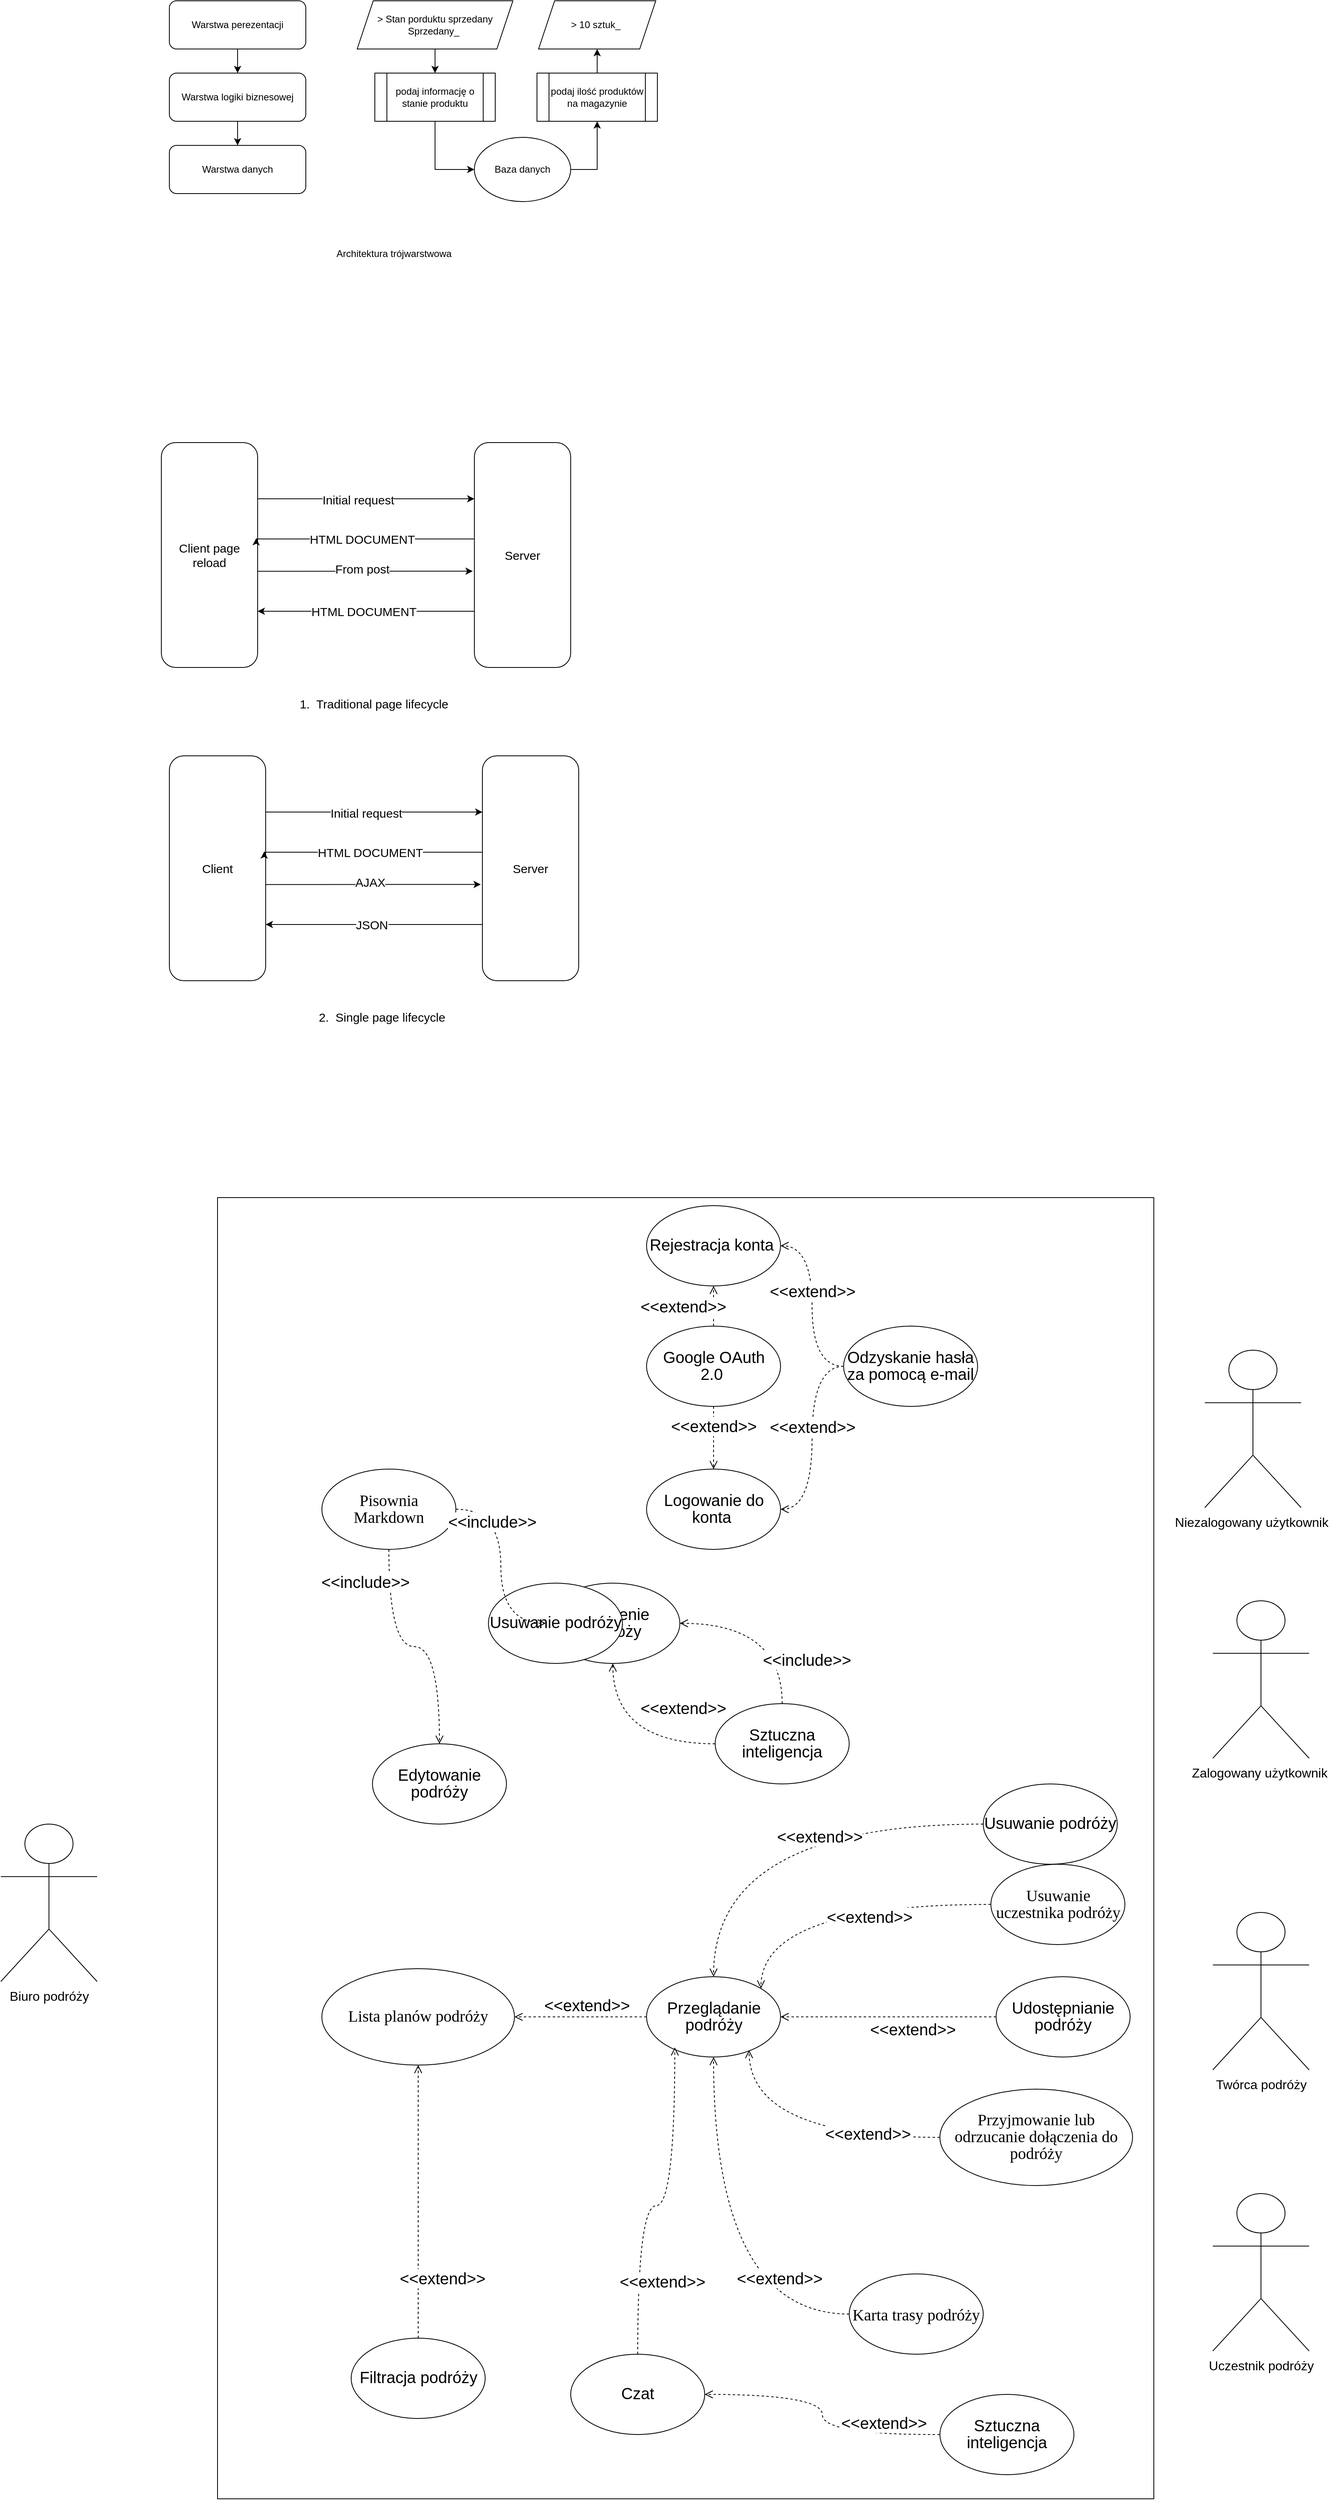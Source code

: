 <mxfile version="26.0.11">
  <diagram name="Strona-1" id="-jq5mkzBrGNb1YPOfLhV">
    <mxGraphModel dx="2843" dy="1142" grid="1" gridSize="10" guides="1" tooltips="1" connect="1" arrows="1" fold="1" page="1" pageScale="1" pageWidth="827" pageHeight="1169" math="0" shadow="0">
      <root>
        <mxCell id="0" />
        <mxCell id="1" parent="0" />
        <mxCell id="qQ9OFW5MsJUulb6kBdxp-5" value="" style="edgeStyle=orthogonalEdgeStyle;rounded=0;orthogonalLoop=1;jettySize=auto;html=1;" edge="1" parent="1" source="qQ9OFW5MsJUulb6kBdxp-1" target="qQ9OFW5MsJUulb6kBdxp-3">
          <mxGeometry relative="1" as="geometry" />
        </mxCell>
        <mxCell id="qQ9OFW5MsJUulb6kBdxp-1" value="Warstwa perezentacji" style="rounded=1;whiteSpace=wrap;html=1;" vertex="1" parent="1">
          <mxGeometry x="130" y="150" width="170" height="60" as="geometry" />
        </mxCell>
        <mxCell id="qQ9OFW5MsJUulb6kBdxp-6" value="" style="edgeStyle=orthogonalEdgeStyle;rounded=0;orthogonalLoop=1;jettySize=auto;html=1;" edge="1" parent="1" source="qQ9OFW5MsJUulb6kBdxp-3" target="qQ9OFW5MsJUulb6kBdxp-4">
          <mxGeometry relative="1" as="geometry" />
        </mxCell>
        <mxCell id="qQ9OFW5MsJUulb6kBdxp-3" value="Warstwa logiki biznesowej" style="rounded=1;whiteSpace=wrap;html=1;" vertex="1" parent="1">
          <mxGeometry x="130" y="240" width="170" height="60" as="geometry" />
        </mxCell>
        <mxCell id="qQ9OFW5MsJUulb6kBdxp-4" value="Warstwa danych" style="rounded=1;whiteSpace=wrap;html=1;" vertex="1" parent="1">
          <mxGeometry x="130" y="330" width="170" height="60" as="geometry" />
        </mxCell>
        <mxCell id="qQ9OFW5MsJUulb6kBdxp-16" style="edgeStyle=orthogonalEdgeStyle;rounded=0;orthogonalLoop=1;jettySize=auto;html=1;" edge="1" parent="1" source="qQ9OFW5MsJUulb6kBdxp-7" target="qQ9OFW5MsJUulb6kBdxp-10">
          <mxGeometry relative="1" as="geometry" />
        </mxCell>
        <mxCell id="qQ9OFW5MsJUulb6kBdxp-7" value="&amp;gt; Stan porduktu sprzedany Sprzedany_&amp;nbsp;" style="shape=parallelogram;perimeter=parallelogramPerimeter;whiteSpace=wrap;html=1;fixedSize=1;" vertex="1" parent="1">
          <mxGeometry x="364" y="150" width="194" height="60" as="geometry" />
        </mxCell>
        <mxCell id="qQ9OFW5MsJUulb6kBdxp-9" value="&amp;gt; 10 sztuk_&amp;nbsp;" style="shape=parallelogram;perimeter=parallelogramPerimeter;whiteSpace=wrap;html=1;fixedSize=1;" vertex="1" parent="1">
          <mxGeometry x="590" y="150" width="146" height="60" as="geometry" />
        </mxCell>
        <mxCell id="qQ9OFW5MsJUulb6kBdxp-14" style="edgeStyle=orthogonalEdgeStyle;rounded=0;orthogonalLoop=1;jettySize=auto;html=1;entryX=0;entryY=0.5;entryDx=0;entryDy=0;" edge="1" parent="1" source="qQ9OFW5MsJUulb6kBdxp-10" target="qQ9OFW5MsJUulb6kBdxp-13">
          <mxGeometry relative="1" as="geometry" />
        </mxCell>
        <mxCell id="qQ9OFW5MsJUulb6kBdxp-10" value="podaj informację o stanie produktu" style="shape=process;whiteSpace=wrap;html=1;backgroundOutline=1;" vertex="1" parent="1">
          <mxGeometry x="386" y="240" width="150" height="60" as="geometry" />
        </mxCell>
        <mxCell id="qQ9OFW5MsJUulb6kBdxp-21" style="edgeStyle=orthogonalEdgeStyle;rounded=0;orthogonalLoop=1;jettySize=auto;html=1;entryX=0.5;entryY=1;entryDx=0;entryDy=0;" edge="1" parent="1" source="qQ9OFW5MsJUulb6kBdxp-12" target="qQ9OFW5MsJUulb6kBdxp-9">
          <mxGeometry relative="1" as="geometry" />
        </mxCell>
        <mxCell id="qQ9OFW5MsJUulb6kBdxp-12" value="podaj ilość produktów na magazynie" style="shape=process;whiteSpace=wrap;html=1;backgroundOutline=1;" vertex="1" parent="1">
          <mxGeometry x="588" y="240" width="150" height="60" as="geometry" />
        </mxCell>
        <mxCell id="qQ9OFW5MsJUulb6kBdxp-20" style="edgeStyle=orthogonalEdgeStyle;rounded=0;orthogonalLoop=1;jettySize=auto;html=1;entryX=0.5;entryY=1;entryDx=0;entryDy=0;" edge="1" parent="1" source="qQ9OFW5MsJUulb6kBdxp-13" target="qQ9OFW5MsJUulb6kBdxp-12">
          <mxGeometry relative="1" as="geometry">
            <Array as="points">
              <mxPoint x="663" y="360" />
            </Array>
          </mxGeometry>
        </mxCell>
        <mxCell id="qQ9OFW5MsJUulb6kBdxp-13" value="Baza danych" style="ellipse;whiteSpace=wrap;html=1;" vertex="1" parent="1">
          <mxGeometry x="510" y="320" width="120" height="80" as="geometry" />
        </mxCell>
        <mxCell id="qQ9OFW5MsJUulb6kBdxp-22" value="Architektura trójwarstwowa" style="text;html=1;align=center;verticalAlign=middle;whiteSpace=wrap;rounded=0;" vertex="1" parent="1">
          <mxGeometry x="330" y="450" width="160" height="30" as="geometry" />
        </mxCell>
        <mxCell id="qQ9OFW5MsJUulb6kBdxp-25" style="edgeStyle=orthogonalEdgeStyle;rounded=0;orthogonalLoop=1;jettySize=auto;html=1;exitX=1;exitY=0.25;exitDx=0;exitDy=0;entryX=0;entryY=0.25;entryDx=0;entryDy=0;" edge="1" parent="1" source="qQ9OFW5MsJUulb6kBdxp-23" target="qQ9OFW5MsJUulb6kBdxp-24">
          <mxGeometry relative="1" as="geometry" />
        </mxCell>
        <mxCell id="qQ9OFW5MsJUulb6kBdxp-30" value="Initial request" style="edgeLabel;html=1;align=center;verticalAlign=middle;resizable=0;points=[];fontSize=15;" vertex="1" connectable="0" parent="qQ9OFW5MsJUulb6kBdxp-25">
          <mxGeometry x="-0.074" y="-1" relative="1" as="geometry">
            <mxPoint as="offset" />
          </mxGeometry>
        </mxCell>
        <mxCell id="qQ9OFW5MsJUulb6kBdxp-27" style="edgeStyle=orthogonalEdgeStyle;rounded=0;orthogonalLoop=1;jettySize=auto;html=1;exitX=1;exitY=0.75;exitDx=0;exitDy=0;entryX=-0.017;entryY=0.572;entryDx=0;entryDy=0;entryPerimeter=0;" edge="1" parent="1" source="qQ9OFW5MsJUulb6kBdxp-23" target="qQ9OFW5MsJUulb6kBdxp-24">
          <mxGeometry relative="1" as="geometry">
            <Array as="points">
              <mxPoint x="240" y="860" />
            </Array>
          </mxGeometry>
        </mxCell>
        <mxCell id="qQ9OFW5MsJUulb6kBdxp-32" value="From post" style="edgeLabel;html=1;align=center;verticalAlign=middle;resizable=0;points=[];fontSize=15;" vertex="1" connectable="0" parent="qQ9OFW5MsJUulb6kBdxp-27">
          <mxGeometry x="0.078" y="3" relative="1" as="geometry">
            <mxPoint x="8" as="offset" />
          </mxGeometry>
        </mxCell>
        <mxCell id="qQ9OFW5MsJUulb6kBdxp-23" value="Client page reload" style="rounded=1;whiteSpace=wrap;html=1;fontSize=15;" vertex="1" parent="1">
          <mxGeometry x="120" y="700" width="120" height="280" as="geometry" />
        </mxCell>
        <mxCell id="qQ9OFW5MsJUulb6kBdxp-26" style="edgeStyle=orthogonalEdgeStyle;rounded=0;orthogonalLoop=1;jettySize=auto;html=1;exitX=0;exitY=0.5;exitDx=0;exitDy=0;entryX=0.986;entryY=0.425;entryDx=0;entryDy=0;entryPerimeter=0;" edge="1" parent="1" source="qQ9OFW5MsJUulb6kBdxp-24" target="qQ9OFW5MsJUulb6kBdxp-23">
          <mxGeometry relative="1" as="geometry">
            <Array as="points">
              <mxPoint x="450" y="820" />
              <mxPoint x="240" y="820" />
            </Array>
          </mxGeometry>
        </mxCell>
        <mxCell id="qQ9OFW5MsJUulb6kBdxp-31" value="HTML DOCUMENT" style="edgeLabel;html=1;align=center;verticalAlign=middle;resizable=0;points=[];fontSize=15;" vertex="1" connectable="0" parent="qQ9OFW5MsJUulb6kBdxp-26">
          <mxGeometry x="0.175" y="-4" relative="1" as="geometry">
            <mxPoint x="12" y="4" as="offset" />
          </mxGeometry>
        </mxCell>
        <mxCell id="qQ9OFW5MsJUulb6kBdxp-24" value="Server" style="rounded=1;whiteSpace=wrap;html=1;fontSize=15;" vertex="1" parent="1">
          <mxGeometry x="510" y="700" width="120" height="280" as="geometry" />
        </mxCell>
        <mxCell id="qQ9OFW5MsJUulb6kBdxp-28" style="edgeStyle=orthogonalEdgeStyle;rounded=0;orthogonalLoop=1;jettySize=auto;html=1;entryX=1;entryY=0.75;entryDx=0;entryDy=0;exitX=0;exitY=0.75;exitDx=0;exitDy=0;" edge="1" parent="1" source="qQ9OFW5MsJUulb6kBdxp-24" target="qQ9OFW5MsJUulb6kBdxp-23">
          <mxGeometry relative="1" as="geometry">
            <mxPoint x="450" y="957" as="sourcePoint" />
            <Array as="points" />
          </mxGeometry>
        </mxCell>
        <mxCell id="qQ9OFW5MsJUulb6kBdxp-33" value="&lt;span style=&quot;font-size: 15px;&quot;&gt;HTML DOCUMENT&lt;/span&gt;" style="edgeLabel;html=1;align=center;verticalAlign=middle;resizable=0;points=[];" vertex="1" connectable="0" parent="qQ9OFW5MsJUulb6kBdxp-28">
          <mxGeometry x="0.021" y="-4" relative="1" as="geometry">
            <mxPoint y="4" as="offset" />
          </mxGeometry>
        </mxCell>
        <mxCell id="qQ9OFW5MsJUulb6kBdxp-29" value="" style="shape=image;html=1;verticalAlign=top;verticalLabelPosition=bottom;labelBackgroundColor=#ffffff;imageAspect=0;aspect=fixed;image=https://cdn1.iconfinder.com/data/icons/ionicons-sharp-vol-2/512/reload-sharp-128.png" vertex="1" parent="1">
          <mxGeometry x="146.5" y="870" width="67" height="67" as="geometry" />
        </mxCell>
        <mxCell id="qQ9OFW5MsJUulb6kBdxp-34" value="&lt;font style=&quot;font-size: 15px;&quot;&gt;1.&amp;nbsp; Traditional page lifecycle&lt;/font&gt;" style="text;html=1;align=center;verticalAlign=middle;whiteSpace=wrap;rounded=0;" vertex="1" parent="1">
          <mxGeometry x="280" y="1010" width="210" height="30" as="geometry" />
        </mxCell>
        <mxCell id="qQ9OFW5MsJUulb6kBdxp-35" style="edgeStyle=orthogonalEdgeStyle;rounded=0;orthogonalLoop=1;jettySize=auto;html=1;exitX=1;exitY=0.25;exitDx=0;exitDy=0;entryX=0;entryY=0.25;entryDx=0;entryDy=0;" edge="1" parent="1" source="qQ9OFW5MsJUulb6kBdxp-39" target="qQ9OFW5MsJUulb6kBdxp-42">
          <mxGeometry relative="1" as="geometry" />
        </mxCell>
        <mxCell id="qQ9OFW5MsJUulb6kBdxp-36" value="Initial request" style="edgeLabel;html=1;align=center;verticalAlign=middle;resizable=0;points=[];fontSize=15;" vertex="1" connectable="0" parent="qQ9OFW5MsJUulb6kBdxp-35">
          <mxGeometry x="-0.074" y="-1" relative="1" as="geometry">
            <mxPoint as="offset" />
          </mxGeometry>
        </mxCell>
        <mxCell id="qQ9OFW5MsJUulb6kBdxp-37" style="edgeStyle=orthogonalEdgeStyle;rounded=0;orthogonalLoop=1;jettySize=auto;html=1;exitX=1;exitY=0.75;exitDx=0;exitDy=0;entryX=-0.017;entryY=0.572;entryDx=0;entryDy=0;entryPerimeter=0;" edge="1" parent="1" source="qQ9OFW5MsJUulb6kBdxp-39" target="qQ9OFW5MsJUulb6kBdxp-42">
          <mxGeometry relative="1" as="geometry">
            <Array as="points">
              <mxPoint x="250" y="1250" />
            </Array>
          </mxGeometry>
        </mxCell>
        <mxCell id="qQ9OFW5MsJUulb6kBdxp-38" value="AJAX" style="edgeLabel;html=1;align=center;verticalAlign=middle;resizable=0;points=[];fontSize=15;" vertex="1" connectable="0" parent="qQ9OFW5MsJUulb6kBdxp-37">
          <mxGeometry x="0.078" y="3" relative="1" as="geometry">
            <mxPoint x="8" as="offset" />
          </mxGeometry>
        </mxCell>
        <mxCell id="qQ9OFW5MsJUulb6kBdxp-39" value="Client" style="rounded=1;whiteSpace=wrap;html=1;fontSize=15;" vertex="1" parent="1">
          <mxGeometry x="130" y="1090" width="120" height="280" as="geometry" />
        </mxCell>
        <mxCell id="qQ9OFW5MsJUulb6kBdxp-40" style="edgeStyle=orthogonalEdgeStyle;rounded=0;orthogonalLoop=1;jettySize=auto;html=1;exitX=0;exitY=0.5;exitDx=0;exitDy=0;entryX=0.986;entryY=0.425;entryDx=0;entryDy=0;entryPerimeter=0;" edge="1" parent="1" source="qQ9OFW5MsJUulb6kBdxp-42" target="qQ9OFW5MsJUulb6kBdxp-39">
          <mxGeometry relative="1" as="geometry">
            <Array as="points">
              <mxPoint x="460" y="1210" />
              <mxPoint x="250" y="1210" />
            </Array>
          </mxGeometry>
        </mxCell>
        <mxCell id="qQ9OFW5MsJUulb6kBdxp-41" value="HTML DOCUMENT" style="edgeLabel;html=1;align=center;verticalAlign=middle;resizable=0;points=[];fontSize=15;" vertex="1" connectable="0" parent="qQ9OFW5MsJUulb6kBdxp-40">
          <mxGeometry x="0.175" y="-4" relative="1" as="geometry">
            <mxPoint x="12" y="4" as="offset" />
          </mxGeometry>
        </mxCell>
        <mxCell id="qQ9OFW5MsJUulb6kBdxp-42" value="Server" style="rounded=1;whiteSpace=wrap;html=1;fontSize=15;" vertex="1" parent="1">
          <mxGeometry x="520" y="1090" width="120" height="280" as="geometry" />
        </mxCell>
        <mxCell id="qQ9OFW5MsJUulb6kBdxp-43" style="edgeStyle=orthogonalEdgeStyle;rounded=0;orthogonalLoop=1;jettySize=auto;html=1;entryX=1;entryY=0.75;entryDx=0;entryDy=0;exitX=0;exitY=0.75;exitDx=0;exitDy=0;" edge="1" parent="1" source="qQ9OFW5MsJUulb6kBdxp-42" target="qQ9OFW5MsJUulb6kBdxp-39">
          <mxGeometry relative="1" as="geometry">
            <mxPoint x="460" y="1347" as="sourcePoint" />
            <Array as="points" />
          </mxGeometry>
        </mxCell>
        <mxCell id="qQ9OFW5MsJUulb6kBdxp-44" value="&lt;span style=&quot;font-size: 15px;&quot;&gt;JSON&lt;/span&gt;" style="edgeLabel;html=1;align=center;verticalAlign=middle;resizable=0;points=[];" vertex="1" connectable="0" parent="qQ9OFW5MsJUulb6kBdxp-43">
          <mxGeometry x="0.021" y="-4" relative="1" as="geometry">
            <mxPoint y="4" as="offset" />
          </mxGeometry>
        </mxCell>
        <mxCell id="qQ9OFW5MsJUulb6kBdxp-46" value="&lt;font style=&quot;font-size: 15px;&quot;&gt;2.&amp;nbsp; Single page lifecycle&lt;/font&gt;" style="text;html=1;align=center;verticalAlign=middle;whiteSpace=wrap;rounded=0;" vertex="1" parent="1">
          <mxGeometry x="290" y="1400" width="210" height="30" as="geometry" />
        </mxCell>
        <mxCell id="qQ9OFW5MsJUulb6kBdxp-47" value="" style="rounded=0;whiteSpace=wrap;html=1;movable=1;resizable=1;rotatable=1;deletable=1;editable=1;locked=0;connectable=1;" vertex="1" parent="1">
          <mxGeometry x="190" y="1640" width="1166.5" height="1620" as="geometry" />
        </mxCell>
        <mxCell id="qQ9OFW5MsJUulb6kBdxp-48" value="&lt;span style=&quot;line-height: 150%;&quot;&gt;&lt;font style=&quot;font-size: 20px;&quot;&gt;Rejestracja konta&amp;nbsp;&lt;/font&gt;&lt;/span&gt;" style="ellipse;whiteSpace=wrap;html=1;movable=1;resizable=1;rotatable=1;deletable=1;editable=1;locked=0;connectable=1;" vertex="1" parent="1">
          <mxGeometry x="724.5" y="1650" width="167" height="100" as="geometry" />
        </mxCell>
        <mxCell id="qQ9OFW5MsJUulb6kBdxp-49" value="&lt;span style=&quot;line-height: 150%;&quot;&gt;&lt;font style=&quot;font-size: 20px;&quot;&gt;Logowanie do konta&amp;nbsp;&lt;/font&gt;&lt;/span&gt;" style="ellipse;whiteSpace=wrap;html=1;movable=1;resizable=1;rotatable=1;deletable=1;editable=1;locked=0;connectable=1;" vertex="1" parent="1">
          <mxGeometry x="724.5" y="1978" width="167" height="100" as="geometry" />
        </mxCell>
        <mxCell id="qQ9OFW5MsJUulb6kBdxp-50" value="&lt;span style=&quot;line-height: 150%;&quot;&gt;&lt;font style=&quot;font-size: 20px;&quot;&gt;Google OAuth 2.0&amp;nbsp;&lt;/font&gt;&lt;/span&gt;" style="ellipse;whiteSpace=wrap;html=1;movable=1;resizable=1;rotatable=1;deletable=1;editable=1;locked=0;connectable=1;" vertex="1" parent="1">
          <mxGeometry x="724.5" y="1800" width="167" height="100" as="geometry" />
        </mxCell>
        <mxCell id="qQ9OFW5MsJUulb6kBdxp-51" value="&lt;span style=&quot;line-height: 150%;&quot;&gt;&lt;font style=&quot;font-size: 20px;&quot;&gt;Odzyskanie hasła za pomocą e-mail&lt;/font&gt;&lt;/span&gt;" style="ellipse;whiteSpace=wrap;html=1;movable=1;resizable=1;rotatable=1;deletable=1;editable=1;locked=0;connectable=1;" vertex="1" parent="1">
          <mxGeometry x="970" y="1800" width="167" height="100" as="geometry" />
        </mxCell>
        <mxCell id="qQ9OFW5MsJUulb6kBdxp-52" value="&lt;span style=&quot;line-height: 150%;&quot;&gt;&lt;font style=&quot;font-size: 20px;&quot;&gt;Sztuczna inteligencja&lt;/font&gt;&lt;/span&gt;" style="ellipse;whiteSpace=wrap;html=1;movable=1;resizable=1;rotatable=1;deletable=1;editable=1;locked=0;connectable=1;" vertex="1" parent="1">
          <mxGeometry x="810" y="2270" width="167" height="100" as="geometry" />
        </mxCell>
        <mxCell id="qQ9OFW5MsJUulb6kBdxp-53" value="&lt;span style=&quot;line-height: 150%;&quot;&gt;&lt;font style=&quot;font-size: 20px;&quot;&gt;Tworzenie podróży&lt;/font&gt;&lt;/span&gt;" style="ellipse;whiteSpace=wrap;html=1;movable=1;resizable=1;rotatable=1;deletable=1;editable=1;locked=0;connectable=1;" vertex="1" parent="1">
          <mxGeometry x="599" y="2120" width="167" height="100" as="geometry" />
        </mxCell>
        <mxCell id="qQ9OFW5MsJUulb6kBdxp-54" value="&lt;span style=&quot;line-height: 150%;&quot;&gt;&lt;font style=&quot;font-size: 20px;&quot;&gt;Edytowanie podróży&lt;/font&gt;&lt;/span&gt;" style="ellipse;whiteSpace=wrap;html=1;movable=1;resizable=1;rotatable=1;deletable=1;editable=1;locked=0;connectable=1;" vertex="1" parent="1">
          <mxGeometry x="383" y="2320" width="167" height="100" as="geometry" />
        </mxCell>
        <mxCell id="qQ9OFW5MsJUulb6kBdxp-56" value="&lt;span style=&quot;line-height: 150%;&quot;&gt;&lt;font style=&quot;font-size: 20px;&quot;&gt;Usuwanie podróży&lt;/font&gt;&lt;/span&gt;" style="ellipse;whiteSpace=wrap;html=1;movable=1;resizable=1;rotatable=1;deletable=1;editable=1;locked=0;connectable=1;" vertex="1" parent="1">
          <mxGeometry x="1144" y="2370" width="167" height="100" as="geometry" />
        </mxCell>
        <mxCell id="qQ9OFW5MsJUulb6kBdxp-55" value="&lt;span style=&quot;line-height: 150%;&quot;&gt;&lt;font style=&quot;font-size: 20px;&quot;&gt;Usuwanie podróży&lt;/font&gt;&lt;/span&gt;" style="ellipse;whiteSpace=wrap;html=1;" vertex="1" parent="1">
          <mxGeometry x="527.5" y="2120" width="167" height="100" as="geometry" />
        </mxCell>
        <mxCell id="qQ9OFW5MsJUulb6kBdxp-57" value="&lt;span style=&quot;line-height: 150%;&quot;&gt;&lt;font style=&quot;font-size: 20px;&quot;&gt;Przeglądanie podróży&lt;/font&gt;&lt;/span&gt;" style="ellipse;whiteSpace=wrap;html=1;movable=1;resizable=1;rotatable=1;deletable=1;editable=1;locked=0;connectable=1;" vertex="1" parent="1">
          <mxGeometry x="724.5" y="2610" width="167" height="100" as="geometry" />
        </mxCell>
        <mxCell id="qQ9OFW5MsJUulb6kBdxp-58" value="&lt;span style=&quot;line-height: 150%;&quot;&gt;&lt;font style=&quot;font-size: 20px;&quot;&gt;Udostępnianie podróży&lt;/font&gt;&lt;/span&gt;" style="ellipse;whiteSpace=wrap;html=1;movable=1;resizable=1;rotatable=1;deletable=1;editable=1;locked=0;connectable=1;" vertex="1" parent="1">
          <mxGeometry x="1160" y="2610" width="167" height="100" as="geometry" />
        </mxCell>
        <mxCell id="qQ9OFW5MsJUulb6kBdxp-59" value="&lt;span style=&quot;line-height: 150%;&quot;&gt;&lt;font style=&quot;font-size: 20px;&quot;&gt;Czat&lt;/font&gt;&lt;/span&gt;" style="ellipse;whiteSpace=wrap;html=1;movable=1;resizable=1;rotatable=1;deletable=1;editable=1;locked=0;connectable=1;" vertex="1" parent="1">
          <mxGeometry x="630" y="3080" width="167" height="100" as="geometry" />
        </mxCell>
        <mxCell id="qQ9OFW5MsJUulb6kBdxp-60" value="&lt;span style=&quot;line-height: 150%;&quot;&gt;&lt;font style=&quot;font-size: 20px;&quot;&gt;Filtracja podróży&lt;/font&gt;&lt;/span&gt;" style="ellipse;whiteSpace=wrap;html=1;movable=1;resizable=1;rotatable=1;deletable=1;editable=1;locked=0;connectable=1;" vertex="1" parent="1">
          <mxGeometry x="356.5" y="3060" width="167" height="100" as="geometry" />
        </mxCell>
        <mxCell id="qQ9OFW5MsJUulb6kBdxp-61" value="&lt;span style=&quot;line-height: 150%; font-family: &amp;quot;Times New Roman&amp;quot;, serif;&quot;&gt;&lt;font style=&quot;font-size: 20px;&quot;&gt;Usuwanie uczestnika podróży&lt;/font&gt;&lt;/span&gt;" style="ellipse;whiteSpace=wrap;html=1;movable=1;resizable=1;rotatable=1;deletable=1;editable=1;locked=0;connectable=1;" vertex="1" parent="1">
          <mxGeometry x="1153.5" y="2470" width="167" height="100" as="geometry" />
        </mxCell>
        <mxCell id="qQ9OFW5MsJUulb6kBdxp-62" value="&lt;span style=&quot;line-height: 150%; font-family: &amp;quot;Times New Roman&amp;quot;, serif;&quot;&gt;&lt;font style=&quot;font-size: 20px;&quot;&gt;Przyjmowanie lub odrzucanie dołączenia do podróży&lt;/font&gt;&lt;/span&gt;" style="ellipse;whiteSpace=wrap;html=1;movable=1;resizable=1;rotatable=1;deletable=1;editable=1;locked=0;connectable=1;" vertex="1" parent="1">
          <mxGeometry x="1090" y="2750" width="240" height="120" as="geometry" />
        </mxCell>
        <mxCell id="qQ9OFW5MsJUulb6kBdxp-63" value="&lt;span style=&quot;line-height: 150%; font-family: &amp;quot;Times New Roman&amp;quot;, serif;&quot;&gt;&lt;font style=&quot;font-size: 20px;&quot;&gt;Lista planów podróży&lt;/font&gt;&lt;/span&gt;" style="ellipse;whiteSpace=wrap;html=1;movable=1;resizable=1;rotatable=1;deletable=1;editable=1;locked=0;connectable=1;" vertex="1" parent="1">
          <mxGeometry x="320" y="2600" width="240" height="120" as="geometry" />
        </mxCell>
        <mxCell id="qQ9OFW5MsJUulb6kBdxp-64" value="&lt;font face=&quot;Times New Roman, serif&quot;&gt;&lt;span style=&quot;font-size: 20px;&quot;&gt;Karta trasy podróży&lt;/span&gt;&lt;/font&gt;" style="ellipse;whiteSpace=wrap;html=1;movable=1;resizable=1;rotatable=1;deletable=1;editable=1;locked=0;connectable=1;" vertex="1" parent="1">
          <mxGeometry x="977" y="2980" width="167" height="100" as="geometry" />
        </mxCell>
        <mxCell id="qQ9OFW5MsJUulb6kBdxp-65" value="&lt;span style=&quot;line-height: 150%; font-family: &amp;quot;Times New Roman&amp;quot;, serif;&quot;&gt;&lt;font style=&quot;font-size: 20px;&quot;&gt;Pisownia Markdown&lt;/font&gt;&lt;/span&gt;" style="ellipse;whiteSpace=wrap;html=1;movable=1;resizable=1;rotatable=1;deletable=1;editable=1;locked=0;connectable=1;" vertex="1" parent="1">
          <mxGeometry x="320" y="1978" width="167" height="100" as="geometry" />
        </mxCell>
        <mxCell id="qQ9OFW5MsJUulb6kBdxp-66" value="&lt;span style=&quot;font-size:12.0pt;line-height:150%;&lt;br/&gt;font-family:&amp;quot;Times New Roman&amp;quot;,serif;mso-fareast-font-family:Aptos;mso-fareast-theme-font:&lt;br/&gt;minor-latin;mso-bidi-theme-font:minor-bidi;mso-ansi-language:PL;mso-fareast-language:&lt;br/&gt;EN-US;mso-bidi-language:AR-SA&quot;&gt;Uczestnik podróży&lt;/span&gt;" style="shape=umlActor;verticalLabelPosition=bottom;verticalAlign=top;html=1;outlineConnect=0;" vertex="1" parent="1">
          <mxGeometry x="1430" y="2880" width="120" height="196" as="geometry" />
        </mxCell>
        <mxCell id="qQ9OFW5MsJUulb6kBdxp-68" value="&lt;span style=&quot;font-size:12.0pt;line-height:150%;&lt;br/&gt;font-family:&amp;quot;Times New Roman&amp;quot;,serif;mso-fareast-font-family:Aptos;mso-fareast-theme-font:&lt;br/&gt;minor-latin;mso-bidi-theme-font:minor-bidi;mso-ansi-language:PL;mso-fareast-language:&lt;br/&gt;EN-US;mso-bidi-language:AR-SA&quot;&gt;Niezalogowany użytkownik&lt;/span&gt;&lt;span style=&quot;font-family: &amp;quot;Times New Roman&amp;quot;, serif; font-size: 12pt; background-color: transparent; color: light-dark(rgb(0, 0, 0), rgb(255, 255, 255));&quot;&gt;&amp;nbsp;&lt;/span&gt;" style="shape=umlActor;verticalLabelPosition=bottom;verticalAlign=top;html=1;outlineConnect=0;" vertex="1" parent="1">
          <mxGeometry x="1420" y="1830" width="120" height="196" as="geometry" />
        </mxCell>
        <mxCell id="qQ9OFW5MsJUulb6kBdxp-69" value="&lt;span style=&quot;font-size:12.0pt;line-height:150%;&lt;br/&gt;font-family:&amp;quot;Times New Roman&amp;quot;,serif;mso-fareast-font-family:Aptos;mso-fareast-theme-font:&lt;br/&gt;minor-latin;mso-bidi-theme-font:minor-bidi;mso-ansi-language:PL;mso-fareast-language:&lt;br/&gt;EN-US;mso-bidi-language:AR-SA&quot;&gt;Zalogowany użytkownik&lt;/span&gt;&lt;span style=&quot;font-family: &amp;quot;Times New Roman&amp;quot;, serif; font-size: 12pt; background-color: transparent; color: light-dark(rgb(0, 0, 0), rgb(255, 255, 255));&quot;&gt;&amp;nbsp;&lt;/span&gt;" style="shape=umlActor;verticalLabelPosition=bottom;verticalAlign=top;html=1;outlineConnect=0;" vertex="1" parent="1">
          <mxGeometry x="1430" y="2142" width="120" height="196" as="geometry" />
        </mxCell>
        <mxCell id="qQ9OFW5MsJUulb6kBdxp-70" value="&lt;span style=&quot;font-size:12.0pt;line-height:150%;&lt;br/&gt;font-family:&amp;quot;Times New Roman&amp;quot;,serif;mso-fareast-font-family:Aptos;mso-fareast-theme-font:&lt;br/&gt;minor-latin;mso-bidi-theme-font:minor-bidi;mso-ansi-language:PL;mso-fareast-language:&lt;br/&gt;EN-US;mso-bidi-language:AR-SA&quot;&gt;Twórca podróży&lt;/span&gt;" style="shape=umlActor;verticalLabelPosition=bottom;verticalAlign=top;html=1;outlineConnect=0;" vertex="1" parent="1">
          <mxGeometry x="1430" y="2530" width="120" height="196" as="geometry" />
        </mxCell>
        <mxCell id="qQ9OFW5MsJUulb6kBdxp-71" value="&lt;span style=&quot;font-size:12.0pt;line-height:150%;&lt;br/&gt;font-family:&amp;quot;Times New Roman&amp;quot;,serif;mso-fareast-font-family:Aptos;mso-fareast-theme-font:&lt;br/&gt;minor-latin;mso-bidi-theme-font:minor-bidi;mso-ansi-language:PL;mso-fareast-language:&lt;br/&gt;EN-US;mso-bidi-language:AR-SA&quot;&gt;Biuro podróży&lt;/span&gt;" style="shape=umlActor;verticalLabelPosition=bottom;verticalAlign=top;html=1;outlineConnect=0;" vertex="1" parent="1">
          <mxGeometry x="-80" y="2420" width="120" height="196" as="geometry" />
        </mxCell>
        <mxCell id="qQ9OFW5MsJUulb6kBdxp-107" value="&lt;font style=&quot;font-size: 20px;&quot;&gt;&amp;lt;&amp;lt;extend&amp;gt;&amp;gt;&lt;/font&gt;" style="html=1;verticalAlign=bottom;endArrow=open;dashed=1;endSize=8;curved=1;rounded=0;exitX=0;exitY=0.5;exitDx=0;exitDy=0;entryX=0.5;entryY=0;entryDx=0;entryDy=0;edgeStyle=orthogonalEdgeStyle;movable=1;resizable=1;rotatable=1;deletable=1;editable=1;locked=0;connectable=1;" edge="1" parent="1" source="qQ9OFW5MsJUulb6kBdxp-56" target="qQ9OFW5MsJUulb6kBdxp-57">
          <mxGeometry x="-0.224" y="30" relative="1" as="geometry">
            <mxPoint x="920" y="2600" as="sourcePoint" />
            <mxPoint x="840" y="2600" as="targetPoint" />
            <mxPoint as="offset" />
          </mxGeometry>
        </mxCell>
        <mxCell id="qQ9OFW5MsJUulb6kBdxp-108" value="&lt;font style=&quot;font-size: 20px;&quot;&gt;&amp;lt;&amp;lt;extend&amp;gt;&amp;gt;&lt;/font&gt;" style="html=1;verticalAlign=bottom;endArrow=open;dashed=1;endSize=8;curved=1;rounded=0;exitX=0;exitY=0.5;exitDx=0;exitDy=0;entryX=1;entryY=0;entryDx=0;entryDy=0;edgeStyle=orthogonalEdgeStyle;movable=1;resizable=1;rotatable=1;deletable=1;editable=1;locked=0;connectable=1;" edge="1" parent="1" source="qQ9OFW5MsJUulb6kBdxp-61" target="qQ9OFW5MsJUulb6kBdxp-57">
          <mxGeometry x="-0.224" y="30" relative="1" as="geometry">
            <mxPoint x="1104" y="2560" as="sourcePoint" />
            <mxPoint x="768" y="2750" as="targetPoint" />
            <mxPoint as="offset" />
          </mxGeometry>
        </mxCell>
        <mxCell id="qQ9OFW5MsJUulb6kBdxp-109" value="&lt;font style=&quot;font-size: 20px;&quot;&gt;&amp;lt;&amp;lt;extend&amp;gt;&amp;gt;&lt;/font&gt;" style="html=1;verticalAlign=bottom;endArrow=open;dashed=1;endSize=8;curved=1;rounded=0;exitX=0;exitY=0.5;exitDx=0;exitDy=0;entryX=1;entryY=0.5;entryDx=0;entryDy=0;edgeStyle=orthogonalEdgeStyle;movable=1;resizable=1;rotatable=1;deletable=1;editable=1;locked=0;connectable=1;" edge="1" parent="1" source="qQ9OFW5MsJUulb6kBdxp-58" target="qQ9OFW5MsJUulb6kBdxp-57">
          <mxGeometry x="-0.224" y="30" relative="1" as="geometry">
            <mxPoint x="1163" y="2530" as="sourcePoint" />
            <mxPoint x="877" y="2635" as="targetPoint" />
            <mxPoint as="offset" />
          </mxGeometry>
        </mxCell>
        <mxCell id="qQ9OFW5MsJUulb6kBdxp-110" value="&lt;font style=&quot;font-size: 20px;&quot;&gt;&amp;lt;&amp;lt;extend&amp;gt;&amp;gt;&lt;/font&gt;" style="html=1;verticalAlign=bottom;endArrow=open;dashed=1;endSize=8;curved=1;rounded=0;exitX=0;exitY=0.5;exitDx=0;exitDy=0;entryX=0.765;entryY=0.914;entryDx=0;entryDy=0;edgeStyle=orthogonalEdgeStyle;entryPerimeter=0;movable=1;resizable=1;rotatable=1;deletable=1;editable=1;locked=0;connectable=1;" edge="1" parent="1" source="qQ9OFW5MsJUulb6kBdxp-62" target="qQ9OFW5MsJUulb6kBdxp-57">
          <mxGeometry x="-0.48" y="10" relative="1" as="geometry">
            <mxPoint x="1137" y="2760" as="sourcePoint" />
            <mxPoint x="869" y="2760" as="targetPoint" />
            <mxPoint as="offset" />
          </mxGeometry>
        </mxCell>
        <mxCell id="qQ9OFW5MsJUulb6kBdxp-111" value="&lt;font style=&quot;font-size: 20px;&quot;&gt;&amp;lt;&amp;lt;extend&amp;gt;&amp;gt;&lt;/font&gt;" style="html=1;verticalAlign=bottom;endArrow=open;dashed=1;endSize=8;curved=1;rounded=0;exitX=0;exitY=0.5;exitDx=0;exitDy=0;entryX=0.5;entryY=1;entryDx=0;entryDy=0;edgeStyle=orthogonalEdgeStyle;movable=1;resizable=1;rotatable=1;deletable=1;editable=1;locked=0;connectable=1;" edge="1" parent="1" source="qQ9OFW5MsJUulb6kBdxp-64" target="qQ9OFW5MsJUulb6kBdxp-57">
          <mxGeometry x="-0.644" y="-30" relative="1" as="geometry">
            <mxPoint x="1035" y="2898.57" as="sourcePoint" />
            <mxPoint x="797" y="2789.57" as="targetPoint" />
            <mxPoint as="offset" />
          </mxGeometry>
        </mxCell>
        <mxCell id="qQ9OFW5MsJUulb6kBdxp-112" value="&lt;font style=&quot;font-size: 20px;&quot;&gt;&amp;lt;&amp;lt;extend&amp;gt;&amp;gt;&lt;/font&gt;" style="html=1;verticalAlign=bottom;endArrow=open;dashed=1;endSize=8;curved=1;rounded=0;exitX=0.5;exitY=0;exitDx=0;exitDy=0;entryX=0.211;entryY=0.88;entryDx=0;entryDy=0;edgeStyle=orthogonalEdgeStyle;entryPerimeter=0;movable=1;resizable=1;rotatable=1;deletable=1;editable=1;locked=0;connectable=1;" edge="1" parent="1" source="qQ9OFW5MsJUulb6kBdxp-59" target="qQ9OFW5MsJUulb6kBdxp-57">
          <mxGeometry x="-0.644" y="-30" relative="1" as="geometry">
            <mxPoint x="899" y="3090" as="sourcePoint" />
            <mxPoint x="730" y="2770" as="targetPoint" />
            <mxPoint as="offset" />
          </mxGeometry>
        </mxCell>
        <mxCell id="qQ9OFW5MsJUulb6kBdxp-113" value="&lt;font style=&quot;font-size: 20px;&quot;&gt;&amp;lt;&amp;lt;extend&amp;gt;&amp;gt;&lt;/font&gt;" style="html=1;verticalAlign=bottom;endArrow=open;dashed=1;endSize=8;curved=1;rounded=0;exitX=0.5;exitY=0;exitDx=0;exitDy=0;entryX=0.5;entryY=1;entryDx=0;entryDy=0;edgeStyle=orthogonalEdgeStyle;movable=1;resizable=1;rotatable=1;deletable=1;editable=1;locked=0;connectable=1;" edge="1" parent="1" source="qQ9OFW5MsJUulb6kBdxp-60" target="qQ9OFW5MsJUulb6kBdxp-63">
          <mxGeometry x="-0.644" y="-30" relative="1" as="geometry">
            <mxPoint x="443" y="3122" as="sourcePoint" />
            <mxPoint x="489" y="2740" as="targetPoint" />
            <mxPoint as="offset" />
          </mxGeometry>
        </mxCell>
        <mxCell id="qQ9OFW5MsJUulb6kBdxp-114" value="&lt;span style=&quot;font-size: 20px;&quot;&gt;&amp;lt;&amp;lt;extend&amp;gt;&amp;gt;&lt;/span&gt;" style="html=1;verticalAlign=bottom;endArrow=open;dashed=1;endSize=8;curved=1;rounded=0;exitX=0;exitY=0.5;exitDx=0;exitDy=0;entryX=0.5;entryY=1;entryDx=0;entryDy=0;edgeStyle=orthogonalEdgeStyle;movable=1;resizable=1;rotatable=1;deletable=1;editable=1;locked=0;connectable=1;" edge="1" parent="1" source="qQ9OFW5MsJUulb6kBdxp-52" target="qQ9OFW5MsJUulb6kBdxp-53">
          <mxGeometry x="-0.644" y="-30" relative="1" as="geometry">
            <mxPoint x="670" y="2610" as="sourcePoint" />
            <mxPoint x="670" y="2270" as="targetPoint" />
            <mxPoint as="offset" />
          </mxGeometry>
        </mxCell>
        <mxCell id="qQ9OFW5MsJUulb6kBdxp-115" value="&lt;span style=&quot;font-size: 20px;&quot;&gt;&amp;lt;&amp;lt;include&amp;gt;&amp;gt;&lt;/span&gt;" style="html=1;verticalAlign=bottom;endArrow=open;dashed=1;endSize=8;curved=1;rounded=0;exitX=0.5;exitY=0;exitDx=0;exitDy=0;entryX=1;entryY=0.5;entryDx=0;entryDy=0;edgeStyle=orthogonalEdgeStyle;movable=1;resizable=1;rotatable=1;deletable=1;editable=1;locked=0;connectable=1;" edge="1" parent="1" source="qQ9OFW5MsJUulb6kBdxp-52" target="qQ9OFW5MsJUulb6kBdxp-53">
          <mxGeometry x="-0.644" y="-30" relative="1" as="geometry">
            <mxPoint x="987" y="2250" as="sourcePoint" />
            <mxPoint x="860" y="2150" as="targetPoint" />
            <mxPoint as="offset" />
          </mxGeometry>
        </mxCell>
        <mxCell id="qQ9OFW5MsJUulb6kBdxp-116" value="&lt;span style=&quot;line-height: 150%;&quot;&gt;&lt;font style=&quot;font-size: 20px;&quot;&gt;Sztuczna inteligencja&lt;/font&gt;&lt;/span&gt;" style="ellipse;whiteSpace=wrap;html=1;movable=1;resizable=1;rotatable=1;deletable=1;editable=1;locked=0;connectable=1;" vertex="1" parent="1">
          <mxGeometry x="1090" y="3130" width="167" height="100" as="geometry" />
        </mxCell>
        <mxCell id="qQ9OFW5MsJUulb6kBdxp-118" value="&lt;font style=&quot;font-size: 20px;&quot;&gt;&amp;lt;&amp;lt;extend&amp;gt;&amp;gt;&lt;/font&gt;" style="html=1;verticalAlign=bottom;endArrow=open;dashed=1;endSize=8;curved=1;rounded=0;entryX=1;entryY=0.5;entryDx=0;entryDy=0;edgeStyle=orthogonalEdgeStyle;movable=1;resizable=1;rotatable=1;deletable=1;editable=1;locked=0;connectable=1;" edge="1" parent="1" target="qQ9OFW5MsJUulb6kBdxp-59">
          <mxGeometry x="-0.592" relative="1" as="geometry">
            <mxPoint x="1090" y="3180" as="sourcePoint" />
            <mxPoint x="940" y="2946" as="targetPoint" />
            <mxPoint as="offset" />
          </mxGeometry>
        </mxCell>
        <mxCell id="qQ9OFW5MsJUulb6kBdxp-119" value="&lt;span style=&quot;font-size: 20px;&quot;&gt;&amp;lt;&amp;lt;extend&amp;gt;&amp;gt;&lt;/span&gt;" style="html=1;verticalAlign=bottom;endArrow=open;dashed=1;endSize=8;curved=1;rounded=0;entryX=1;entryY=0.5;entryDx=0;entryDy=0;edgeStyle=orthogonalEdgeStyle;movable=1;resizable=1;rotatable=1;deletable=1;editable=1;locked=0;connectable=1;" edge="1" parent="1" target="qQ9OFW5MsJUulb6kBdxp-49">
          <mxGeometry x="0.006" relative="1" as="geometry">
            <mxPoint x="970" y="1850" as="sourcePoint" />
            <mxPoint x="1017" y="1950" as="targetPoint" />
            <mxPoint as="offset" />
          </mxGeometry>
        </mxCell>
        <mxCell id="qQ9OFW5MsJUulb6kBdxp-120" value="&lt;span style=&quot;font-size: 20px;&quot;&gt;&amp;lt;&amp;lt;include&amp;gt;&amp;gt;&lt;/span&gt;" style="html=1;verticalAlign=bottom;endArrow=open;dashed=1;endSize=8;curved=1;rounded=0;exitX=0.5;exitY=1;exitDx=0;exitDy=0;entryX=0.5;entryY=0;entryDx=0;entryDy=0;edgeStyle=orthogonalEdgeStyle;movable=1;resizable=1;rotatable=1;deletable=1;editable=1;locked=0;connectable=1;" edge="1" parent="1" source="qQ9OFW5MsJUulb6kBdxp-65" target="qQ9OFW5MsJUulb6kBdxp-54">
          <mxGeometry x="-0.644" y="-30" relative="1" as="geometry">
            <mxPoint x="394" y="2290" as="sourcePoint" />
            <mxPoint x="267" y="2190" as="targetPoint" />
            <mxPoint as="offset" />
          </mxGeometry>
        </mxCell>
        <mxCell id="qQ9OFW5MsJUulb6kBdxp-121" value="&lt;span style=&quot;font-size: 20px;&quot;&gt;&amp;lt;&amp;lt;include&amp;gt;&amp;gt;&lt;/span&gt;" style="html=1;verticalAlign=bottom;endArrow=open;dashed=1;endSize=8;curved=1;rounded=0;exitX=1;exitY=0.5;exitDx=0;exitDy=0;entryX=0;entryY=0.5;entryDx=0;entryDy=0;edgeStyle=orthogonalEdgeStyle;movable=1;resizable=1;rotatable=1;deletable=1;editable=1;locked=0;connectable=1;" edge="1" parent="1" source="qQ9OFW5MsJUulb6kBdxp-65" target="qQ9OFW5MsJUulb6kBdxp-53">
          <mxGeometry x="-0.644" y="-30" relative="1" as="geometry">
            <mxPoint x="490" y="2049" as="sourcePoint" />
            <mxPoint x="553" y="2291" as="targetPoint" />
            <mxPoint as="offset" />
          </mxGeometry>
        </mxCell>
        <mxCell id="qQ9OFW5MsJUulb6kBdxp-122" value="&lt;span style=&quot;font-size: 20px;&quot;&gt;&amp;lt;&amp;lt;extend&amp;gt;&amp;gt;&lt;/span&gt;" style="html=1;verticalAlign=bottom;endArrow=open;dashed=1;endSize=8;curved=1;rounded=0;exitX=0;exitY=0.5;exitDx=0;exitDy=0;entryX=1;entryY=0.5;entryDx=0;entryDy=0;edgeStyle=orthogonalEdgeStyle;movable=1;resizable=1;rotatable=1;deletable=1;editable=1;locked=0;connectable=1;" edge="1" parent="1" source="qQ9OFW5MsJUulb6kBdxp-51" target="qQ9OFW5MsJUulb6kBdxp-48">
          <mxGeometry x="0.044" relative="1" as="geometry">
            <mxPoint x="1154" y="2060" as="sourcePoint" />
            <mxPoint x="1027" y="1960" as="targetPoint" />
            <mxPoint y="1" as="offset" />
          </mxGeometry>
        </mxCell>
        <mxCell id="qQ9OFW5MsJUulb6kBdxp-123" value="&lt;span style=&quot;font-size: 20px;&quot;&gt;&amp;lt;&amp;lt;extend&amp;gt;&amp;gt;&lt;/span&gt;" style="html=1;verticalAlign=bottom;endArrow=open;dashed=1;endSize=8;curved=1;rounded=0;edgeStyle=orthogonalEdgeStyle;exitX=0.5;exitY=1;exitDx=0;exitDy=0;movable=1;resizable=1;rotatable=1;deletable=1;editable=1;locked=0;connectable=1;" edge="1" parent="1" source="qQ9OFW5MsJUulb6kBdxp-50" target="qQ9OFW5MsJUulb6kBdxp-49">
          <mxGeometry x="0.006" relative="1" as="geometry">
            <mxPoint x="590" y="1910" as="sourcePoint" />
            <mxPoint x="902" y="2038" as="targetPoint" />
            <mxPoint as="offset" />
          </mxGeometry>
        </mxCell>
        <mxCell id="qQ9OFW5MsJUulb6kBdxp-125" value="&lt;span style=&quot;font-size: 20px;&quot;&gt;&amp;lt;&amp;lt;extend&amp;gt;&amp;gt;&lt;/span&gt;" style="html=1;verticalAlign=bottom;endArrow=open;dashed=1;endSize=8;curved=1;rounded=0;edgeStyle=orthogonalEdgeStyle;exitX=0.5;exitY=0;exitDx=0;exitDy=0;movable=1;resizable=1;rotatable=1;deletable=1;editable=1;locked=0;connectable=1;" edge="1" parent="1" source="qQ9OFW5MsJUulb6kBdxp-50" target="qQ9OFW5MsJUulb6kBdxp-48">
          <mxGeometry x="-0.6" y="38" relative="1" as="geometry">
            <mxPoint x="810" y="1810" as="sourcePoint" />
            <mxPoint x="902" y="1710" as="targetPoint" />
            <mxPoint as="offset" />
          </mxGeometry>
        </mxCell>
        <mxCell id="qQ9OFW5MsJUulb6kBdxp-126" value="&lt;font style=&quot;font-size: 20px;&quot;&gt;&amp;lt;&amp;lt;extend&amp;gt;&amp;gt;&lt;/font&gt;" style="html=1;verticalAlign=bottom;endArrow=open;dashed=1;endSize=8;curved=1;rounded=0;exitX=0;exitY=0.5;exitDx=0;exitDy=0;entryX=1;entryY=0.5;entryDx=0;entryDy=0;edgeStyle=orthogonalEdgeStyle;movable=1;resizable=1;rotatable=1;deletable=1;editable=1;locked=0;connectable=1;" edge="1" parent="1" source="qQ9OFW5MsJUulb6kBdxp-57" target="qQ9OFW5MsJUulb6kBdxp-63">
          <mxGeometry x="-0.094" relative="1" as="geometry">
            <mxPoint x="620" y="2990" as="sourcePoint" />
            <mxPoint x="620" y="2650" as="targetPoint" />
            <mxPoint as="offset" />
          </mxGeometry>
        </mxCell>
      </root>
    </mxGraphModel>
  </diagram>
</mxfile>
